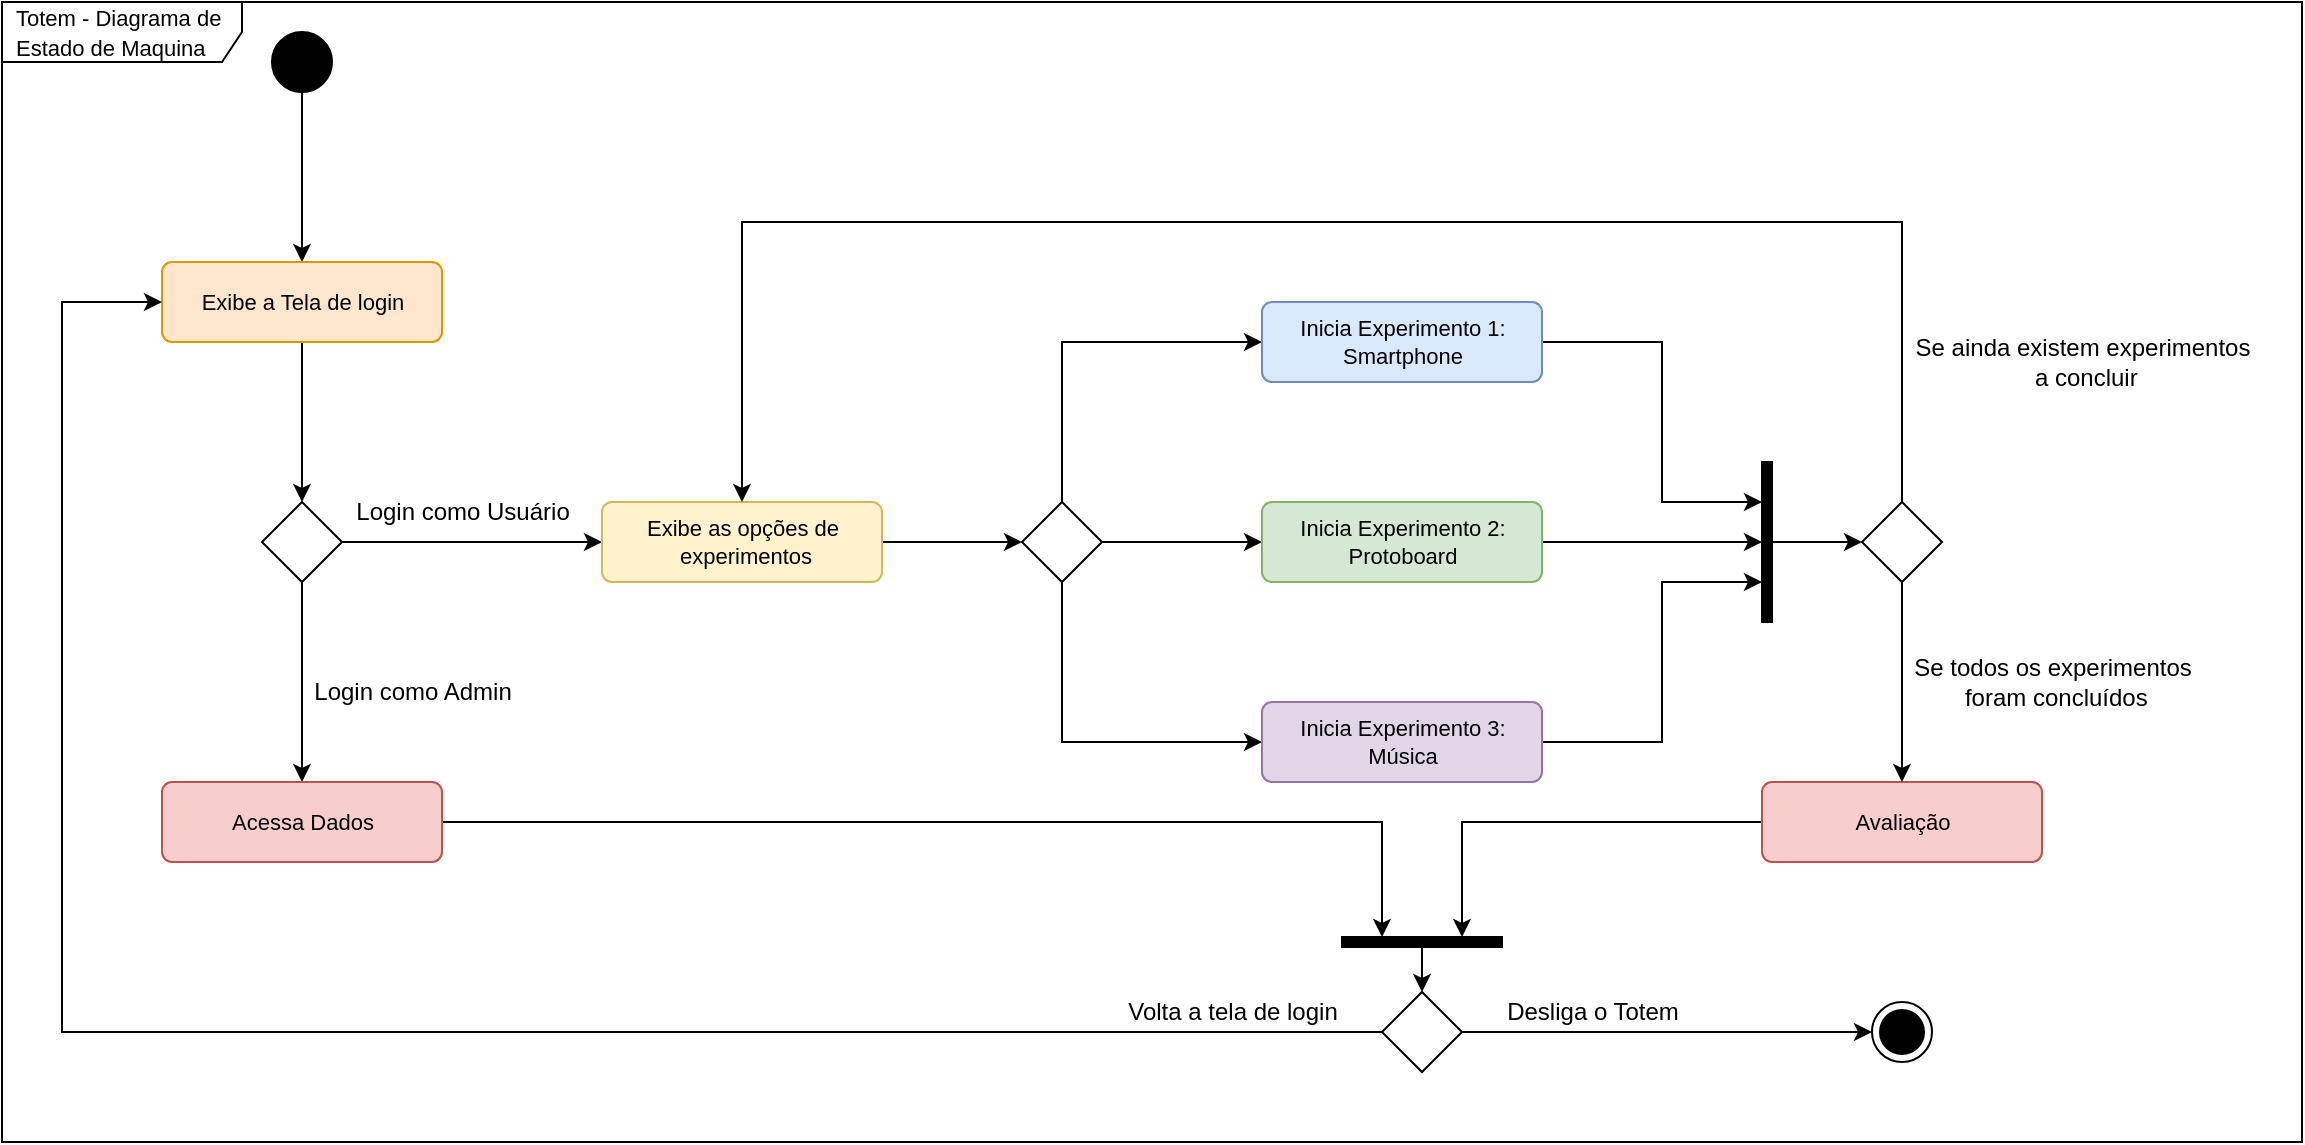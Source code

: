<mxfile version="20.8.9" type="github">
  <diagram id="C5RBs43oDa-KdzZeNtuy" name="Page-1">
    <mxGraphModel dx="866" dy="495" grid="1" gridSize="10" guides="1" tooltips="1" connect="1" arrows="1" fold="1" page="1" pageScale="1" pageWidth="827" pageHeight="1169" math="0" shadow="0">
      <root>
        <mxCell id="WIyWlLk6GJQsqaUBKTNV-0" />
        <mxCell id="WIyWlLk6GJQsqaUBKTNV-1" parent="WIyWlLk6GJQsqaUBKTNV-0" />
        <mxCell id="apIbsZUHLHdbpMD473yB-7" value="&lt;font style=&quot;font-size: 11px;&quot;&gt;Totem - Diagrama de Estado de Maquina&lt;br&gt;&lt;/font&gt;" style="shape=umlFrame;whiteSpace=wrap;html=1;width=120;height=30;boundedLbl=1;verticalAlign=middle;align=left;spacingLeft=5;movable=1;resizable=1;rotatable=1;deletable=1;editable=1;connectable=1;" parent="WIyWlLk6GJQsqaUBKTNV-1" vertex="1">
          <mxGeometry x="10" y="130" width="1150" height="570" as="geometry" />
        </mxCell>
        <mxCell id="apIbsZUHLHdbpMD473yB-9" style="edgeStyle=orthogonalEdgeStyle;rounded=0;orthogonalLoop=1;jettySize=auto;html=1;fontSize=11;" parent="WIyWlLk6GJQsqaUBKTNV-1" source="apIbsZUHLHdbpMD473yB-2" target="apIbsZUHLHdbpMD473yB-8" edge="1">
          <mxGeometry relative="1" as="geometry" />
        </mxCell>
        <mxCell id="apIbsZUHLHdbpMD473yB-2" value="" style="ellipse;fillColor=strokeColor;" parent="WIyWlLk6GJQsqaUBKTNV-1" vertex="1">
          <mxGeometry x="145" y="145" width="30" height="30" as="geometry" />
        </mxCell>
        <mxCell id="apIbsZUHLHdbpMD473yB-12" value="" style="edgeStyle=orthogonalEdgeStyle;rounded=0;orthogonalLoop=1;jettySize=auto;html=1;fontSize=11;" parent="WIyWlLk6GJQsqaUBKTNV-1" source="apIbsZUHLHdbpMD473yB-5" target="apIbsZUHLHdbpMD473yB-11" edge="1">
          <mxGeometry relative="1" as="geometry" />
        </mxCell>
        <mxCell id="apIbsZUHLHdbpMD473yB-18" style="edgeStyle=orthogonalEdgeStyle;rounded=0;orthogonalLoop=1;jettySize=auto;html=1;fontSize=11;" parent="WIyWlLk6GJQsqaUBKTNV-1" source="apIbsZUHLHdbpMD473yB-5" target="apIbsZUHLHdbpMD473yB-15" edge="1">
          <mxGeometry relative="1" as="geometry" />
        </mxCell>
        <mxCell id="apIbsZUHLHdbpMD473yB-5" value="" style="rhombus;movable=1;resizable=1;rotatable=1;deletable=1;editable=1;connectable=1;" parent="WIyWlLk6GJQsqaUBKTNV-1" vertex="1">
          <mxGeometry x="140" y="380" width="40" height="40" as="geometry" />
        </mxCell>
        <mxCell id="apIbsZUHLHdbpMD473yB-10" style="edgeStyle=orthogonalEdgeStyle;rounded=0;orthogonalLoop=1;jettySize=auto;html=1;fontSize=11;" parent="WIyWlLk6GJQsqaUBKTNV-1" source="apIbsZUHLHdbpMD473yB-8" target="apIbsZUHLHdbpMD473yB-5" edge="1">
          <mxGeometry relative="1" as="geometry" />
        </mxCell>
        <mxCell id="apIbsZUHLHdbpMD473yB-8" value="Exibe a Tela de login" style="html=1;align=center;verticalAlign=middle;rounded=1;absoluteArcSize=1;arcSize=10;dashed=0;fontSize=11;fillColor=#ffe6cc;strokeColor=#d79b00;" parent="WIyWlLk6GJQsqaUBKTNV-1" vertex="1">
          <mxGeometry x="90" y="260" width="140" height="40" as="geometry" />
        </mxCell>
        <mxCell id="apIbsZUHLHdbpMD473yB-46" style="edgeStyle=elbowEdgeStyle;rounded=0;orthogonalLoop=1;jettySize=auto;html=1;fontSize=12;" parent="WIyWlLk6GJQsqaUBKTNV-1" source="apIbsZUHLHdbpMD473yB-11" target="apIbsZUHLHdbpMD473yB-56" edge="1">
          <mxGeometry relative="1" as="geometry">
            <Array as="points">
              <mxPoint x="700" y="570" />
              <mxPoint x="720" y="580" />
            </Array>
          </mxGeometry>
        </mxCell>
        <mxCell id="apIbsZUHLHdbpMD473yB-11" value="Acessa Dados" style="html=1;align=center;verticalAlign=middle;rounded=1;absoluteArcSize=1;arcSize=10;dashed=0;fontSize=11;fillColor=#f8cecc;strokeColor=#b85450;" parent="WIyWlLk6GJQsqaUBKTNV-1" vertex="1">
          <mxGeometry x="90" y="520" width="140" height="40" as="geometry" />
        </mxCell>
        <mxCell id="apIbsZUHLHdbpMD473yB-13" value="Login como Admin" style="text;html=1;align=center;verticalAlign=middle;resizable=0;points=[];autosize=1;strokeColor=none;fillColor=none;fontSize=12;" parent="WIyWlLk6GJQsqaUBKTNV-1" vertex="1">
          <mxGeometry x="150" y="460" width="130" height="30" as="geometry" />
        </mxCell>
        <mxCell id="apIbsZUHLHdbpMD473yB-14" value="Login como Usuário" style="text;html=1;align=center;verticalAlign=middle;resizable=0;points=[];autosize=1;strokeColor=none;fillColor=none;fontSize=12;" parent="WIyWlLk6GJQsqaUBKTNV-1" vertex="1">
          <mxGeometry x="170" y="370" width="140" height="30" as="geometry" />
        </mxCell>
        <mxCell id="apIbsZUHLHdbpMD473yB-20" style="edgeStyle=orthogonalEdgeStyle;rounded=0;orthogonalLoop=1;jettySize=auto;html=1;fontSize=12;" parent="WIyWlLk6GJQsqaUBKTNV-1" source="apIbsZUHLHdbpMD473yB-15" target="apIbsZUHLHdbpMD473yB-19" edge="1">
          <mxGeometry relative="1" as="geometry" />
        </mxCell>
        <mxCell id="apIbsZUHLHdbpMD473yB-15" value="&lt;div&gt;Exibe as opções de&lt;/div&gt;&lt;div&gt;&amp;nbsp;experimentos&lt;/div&gt;" style="html=1;align=center;verticalAlign=middle;rounded=1;absoluteArcSize=1;arcSize=10;dashed=0;fontSize=11;fillColor=#fff2cc;strokeColor=#d6b656;" parent="WIyWlLk6GJQsqaUBKTNV-1" vertex="1">
          <mxGeometry x="310" y="380" width="140" height="40" as="geometry" />
        </mxCell>
        <mxCell id="apIbsZUHLHdbpMD473yB-25" style="edgeStyle=orthogonalEdgeStyle;rounded=0;orthogonalLoop=1;jettySize=auto;html=1;fontSize=12;" parent="WIyWlLk6GJQsqaUBKTNV-1" source="apIbsZUHLHdbpMD473yB-19" target="apIbsZUHLHdbpMD473yB-21" edge="1">
          <mxGeometry relative="1" as="geometry">
            <Array as="points">
              <mxPoint x="540" y="300" />
            </Array>
          </mxGeometry>
        </mxCell>
        <mxCell id="apIbsZUHLHdbpMD473yB-26" style="edgeStyle=orthogonalEdgeStyle;rounded=0;orthogonalLoop=1;jettySize=auto;html=1;fontSize=12;" parent="WIyWlLk6GJQsqaUBKTNV-1" source="apIbsZUHLHdbpMD473yB-19" target="apIbsZUHLHdbpMD473yB-22" edge="1">
          <mxGeometry relative="1" as="geometry" />
        </mxCell>
        <mxCell id="apIbsZUHLHdbpMD473yB-27" style="edgeStyle=orthogonalEdgeStyle;rounded=0;orthogonalLoop=1;jettySize=auto;html=1;fontSize=12;" parent="WIyWlLk6GJQsqaUBKTNV-1" source="apIbsZUHLHdbpMD473yB-19" target="apIbsZUHLHdbpMD473yB-23" edge="1">
          <mxGeometry relative="1" as="geometry">
            <Array as="points">
              <mxPoint x="540" y="500" />
            </Array>
          </mxGeometry>
        </mxCell>
        <mxCell id="apIbsZUHLHdbpMD473yB-19" value="" style="rhombus;movable=1;resizable=1;rotatable=1;deletable=1;editable=1;connectable=1;" parent="WIyWlLk6GJQsqaUBKTNV-1" vertex="1">
          <mxGeometry x="520" y="380" width="40" height="40" as="geometry" />
        </mxCell>
        <mxCell id="apIbsZUHLHdbpMD473yB-59" style="edgeStyle=orthogonalEdgeStyle;rounded=0;orthogonalLoop=1;jettySize=auto;html=1;fontSize=12;" parent="WIyWlLk6GJQsqaUBKTNV-1" source="apIbsZUHLHdbpMD473yB-21" target="apIbsZUHLHdbpMD473yB-58" edge="1">
          <mxGeometry relative="1" as="geometry">
            <Array as="points">
              <mxPoint x="840" y="300" />
              <mxPoint x="840" y="380" />
            </Array>
          </mxGeometry>
        </mxCell>
        <mxCell id="apIbsZUHLHdbpMD473yB-21" value="&lt;div&gt;Inicia Experimento 1:&lt;/div&gt;&lt;div&gt;Smartphone&lt;/div&gt;" style="html=1;align=center;verticalAlign=middle;rounded=1;absoluteArcSize=1;arcSize=10;dashed=0;fontSize=11;fillColor=#dae8fc;strokeColor=#6c8ebf;" parent="WIyWlLk6GJQsqaUBKTNV-1" vertex="1">
          <mxGeometry x="640" y="280" width="140" height="40" as="geometry" />
        </mxCell>
        <mxCell id="apIbsZUHLHdbpMD473yB-31" style="edgeStyle=elbowEdgeStyle;rounded=0;orthogonalLoop=1;jettySize=auto;html=1;fontSize=12;elbow=vertical;" parent="WIyWlLk6GJQsqaUBKTNV-1" source="apIbsZUHLHdbpMD473yB-22" target="apIbsZUHLHdbpMD473yB-58" edge="1">
          <mxGeometry relative="1" as="geometry">
            <mxPoint x="890" y="400.0" as="targetPoint" />
            <Array as="points">
              <mxPoint x="870" y="400" />
            </Array>
          </mxGeometry>
        </mxCell>
        <mxCell id="apIbsZUHLHdbpMD473yB-22" value="Inicia Experimento 2:&lt;div&gt;Protoboard&lt;br&gt;&lt;/div&gt;" style="html=1;align=center;verticalAlign=middle;rounded=1;absoluteArcSize=1;arcSize=10;dashed=0;fontSize=11;fillColor=#d5e8d4;strokeColor=#82b366;" parent="WIyWlLk6GJQsqaUBKTNV-1" vertex="1">
          <mxGeometry x="640" y="380" width="140" height="40" as="geometry" />
        </mxCell>
        <mxCell id="apIbsZUHLHdbpMD473yB-29" style="edgeStyle=orthogonalEdgeStyle;rounded=0;orthogonalLoop=1;jettySize=auto;html=1;fontSize=12;" parent="WIyWlLk6GJQsqaUBKTNV-1" source="apIbsZUHLHdbpMD473yB-23" target="apIbsZUHLHdbpMD473yB-58" edge="1">
          <mxGeometry relative="1" as="geometry">
            <mxPoint x="890" y="420.0" as="targetPoint" />
            <Array as="points">
              <mxPoint x="840" y="500" />
              <mxPoint x="840" y="420" />
            </Array>
          </mxGeometry>
        </mxCell>
        <mxCell id="apIbsZUHLHdbpMD473yB-23" value="Inicia Experimento 3:&lt;div&gt;Música&lt;br&gt;&lt;/div&gt;" style="html=1;align=center;verticalAlign=middle;rounded=1;absoluteArcSize=1;arcSize=10;dashed=0;fontSize=11;fillColor=#e1d5e7;strokeColor=#9673a6;" parent="WIyWlLk6GJQsqaUBKTNV-1" vertex="1">
          <mxGeometry x="640" y="480" width="140" height="40" as="geometry" />
        </mxCell>
        <mxCell id="apIbsZUHLHdbpMD473yB-24" value="" style="ellipse;html=1;shape=endState;fillColor=strokeColor;fontSize=12;" parent="WIyWlLk6GJQsqaUBKTNV-1" vertex="1">
          <mxGeometry x="945" y="630" width="30" height="30" as="geometry" />
        </mxCell>
        <mxCell id="apIbsZUHLHdbpMD473yB-55" style="edgeStyle=elbowEdgeStyle;rounded=0;orthogonalLoop=1;jettySize=auto;html=1;fontSize=12;" parent="WIyWlLk6GJQsqaUBKTNV-1" source="apIbsZUHLHdbpMD473yB-33" target="apIbsZUHLHdbpMD473yB-56" edge="1">
          <mxGeometry relative="1" as="geometry">
            <Array as="points">
              <mxPoint x="740" y="570" />
            </Array>
          </mxGeometry>
        </mxCell>
        <mxCell id="apIbsZUHLHdbpMD473yB-33" value="Avaliação" style="html=1;align=center;verticalAlign=middle;rounded=1;absoluteArcSize=1;arcSize=10;dashed=0;fontSize=11;fillColor=#f8cecc;strokeColor=#b85450;" parent="WIyWlLk6GJQsqaUBKTNV-1" vertex="1">
          <mxGeometry x="890" y="520" width="140" height="40" as="geometry" />
        </mxCell>
        <mxCell id="apIbsZUHLHdbpMD473yB-40" style="edgeStyle=elbowEdgeStyle;rounded=0;orthogonalLoop=1;jettySize=auto;html=1;fontSize=12;" parent="WIyWlLk6GJQsqaUBKTNV-1" source="apIbsZUHLHdbpMD473yB-39" target="apIbsZUHLHdbpMD473yB-15" edge="1">
          <mxGeometry relative="1" as="geometry">
            <mxPoint x="430" y="250" as="targetPoint" />
            <Array as="points">
              <mxPoint x="660" y="240" />
            </Array>
          </mxGeometry>
        </mxCell>
        <mxCell id="apIbsZUHLHdbpMD473yB-41" style="edgeStyle=elbowEdgeStyle;rounded=0;orthogonalLoop=1;jettySize=auto;html=1;fontSize=12;" parent="WIyWlLk6GJQsqaUBKTNV-1" source="apIbsZUHLHdbpMD473yB-39" target="apIbsZUHLHdbpMD473yB-33" edge="1">
          <mxGeometry relative="1" as="geometry" />
        </mxCell>
        <mxCell id="apIbsZUHLHdbpMD473yB-39" value="" style="rhombus;movable=1;resizable=1;rotatable=1;deletable=1;editable=1;connectable=1;" parent="WIyWlLk6GJQsqaUBKTNV-1" vertex="1">
          <mxGeometry x="940" y="380" width="40" height="40" as="geometry" />
        </mxCell>
        <mxCell id="apIbsZUHLHdbpMD473yB-42" value="&lt;div&gt;Se todos os experimentos&lt;/div&gt;&lt;div&gt;&amp;nbsp;foram concluídos&lt;/div&gt;" style="text;html=1;align=center;verticalAlign=middle;resizable=0;points=[];autosize=1;strokeColor=none;fillColor=none;fontSize=12;" parent="WIyWlLk6GJQsqaUBKTNV-1" vertex="1">
          <mxGeometry x="950" y="450" width="170" height="40" as="geometry" />
        </mxCell>
        <mxCell id="apIbsZUHLHdbpMD473yB-43" value="&lt;div&gt;Se ainda existem experimentos&lt;/div&gt;&lt;div&gt;&amp;nbsp;a concluir&lt;br&gt;&lt;/div&gt;" style="text;html=1;align=center;verticalAlign=middle;resizable=0;points=[];autosize=1;strokeColor=none;fillColor=none;fontSize=12;" parent="WIyWlLk6GJQsqaUBKTNV-1" vertex="1">
          <mxGeometry x="950" y="290" width="200" height="40" as="geometry" />
        </mxCell>
        <mxCell id="apIbsZUHLHdbpMD473yB-47" style="edgeStyle=elbowEdgeStyle;rounded=0;orthogonalLoop=1;jettySize=auto;html=1;fontSize=12;" parent="WIyWlLk6GJQsqaUBKTNV-1" source="apIbsZUHLHdbpMD473yB-44" target="apIbsZUHLHdbpMD473yB-24" edge="1">
          <mxGeometry relative="1" as="geometry" />
        </mxCell>
        <mxCell id="apIbsZUHLHdbpMD473yB-48" style="edgeStyle=elbowEdgeStyle;rounded=0;orthogonalLoop=1;jettySize=auto;html=1;fontSize=12;" parent="WIyWlLk6GJQsqaUBKTNV-1" source="apIbsZUHLHdbpMD473yB-44" target="apIbsZUHLHdbpMD473yB-8" edge="1">
          <mxGeometry relative="1" as="geometry">
            <mxPoint x="30" y="560.0" as="targetPoint" />
            <Array as="points">
              <mxPoint x="40" y="600" />
            </Array>
          </mxGeometry>
        </mxCell>
        <mxCell id="apIbsZUHLHdbpMD473yB-44" value="" style="rhombus;movable=1;resizable=1;rotatable=1;deletable=1;editable=1;connectable=1;" parent="WIyWlLk6GJQsqaUBKTNV-1" vertex="1">
          <mxGeometry x="700" y="625" width="40" height="40" as="geometry" />
        </mxCell>
        <mxCell id="apIbsZUHLHdbpMD473yB-49" value="Desliga o Totem" style="text;html=1;align=center;verticalAlign=middle;resizable=0;points=[];autosize=1;strokeColor=none;fillColor=none;fontSize=12;" parent="WIyWlLk6GJQsqaUBKTNV-1" vertex="1">
          <mxGeometry x="750" y="620" width="110" height="30" as="geometry" />
        </mxCell>
        <mxCell id="apIbsZUHLHdbpMD473yB-50" value="Volta a tela de login" style="text;html=1;align=center;verticalAlign=middle;resizable=0;points=[];autosize=1;strokeColor=none;fillColor=none;fontSize=12;" parent="WIyWlLk6GJQsqaUBKTNV-1" vertex="1">
          <mxGeometry x="560" y="620" width="130" height="30" as="geometry" />
        </mxCell>
        <mxCell id="apIbsZUHLHdbpMD473yB-57" style="edgeStyle=elbowEdgeStyle;rounded=0;orthogonalLoop=1;jettySize=auto;html=1;entryX=0.5;entryY=0;entryDx=0;entryDy=0;fontSize=12;" parent="WIyWlLk6GJQsqaUBKTNV-1" source="apIbsZUHLHdbpMD473yB-56" target="apIbsZUHLHdbpMD473yB-44" edge="1">
          <mxGeometry relative="1" as="geometry" />
        </mxCell>
        <mxCell id="apIbsZUHLHdbpMD473yB-56" value="" style="html=1;points=[];perimeter=orthogonalPerimeter;fillColor=strokeColor;fontSize=12;rotation=90;" parent="WIyWlLk6GJQsqaUBKTNV-1" vertex="1">
          <mxGeometry x="717.5" y="560" width="5" height="80" as="geometry" />
        </mxCell>
        <mxCell id="apIbsZUHLHdbpMD473yB-60" style="edgeStyle=orthogonalEdgeStyle;rounded=0;orthogonalLoop=1;jettySize=auto;html=1;fontSize=12;" parent="WIyWlLk6GJQsqaUBKTNV-1" source="apIbsZUHLHdbpMD473yB-58" target="apIbsZUHLHdbpMD473yB-39" edge="1">
          <mxGeometry relative="1" as="geometry" />
        </mxCell>
        <mxCell id="apIbsZUHLHdbpMD473yB-58" value="" style="html=1;points=[];perimeter=orthogonalPerimeter;fillColor=strokeColor;fontSize=12;rotation=0;" parent="WIyWlLk6GJQsqaUBKTNV-1" vertex="1">
          <mxGeometry x="890" y="360" width="5" height="80" as="geometry" />
        </mxCell>
      </root>
    </mxGraphModel>
  </diagram>
</mxfile>
